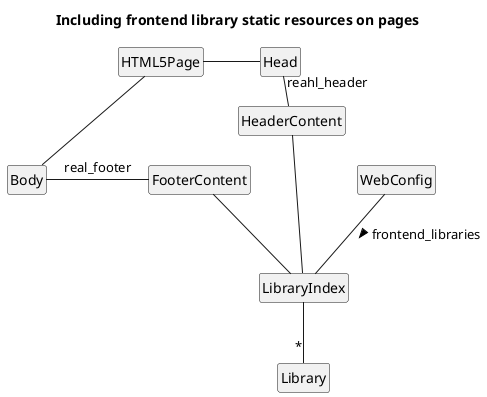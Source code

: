 @startuml

title Including frontend library static resources on pages

hide members
hide circle


HTML5Page -right- Head
HTML5Page -- Body

Head -right- HeaderContent : reahl_header
Body -right- FooterContent : real_footer

HeaderContent -right- LibraryIndex
FooterContent -- LibraryIndex

WebConfig -down- LibraryIndex : frontend_libraries >
LibraryIndex -down- "*" Library

@enduml